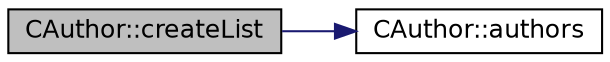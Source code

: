 digraph "CAuthor::createList"
{
 // LATEX_PDF_SIZE
  edge [fontname="Helvetica",fontsize="12",labelfontname="Helvetica",labelfontsize="12"];
  node [fontname="Helvetica",fontsize="12",shape=record];
  rankdir="LR";
  Node1 [label="CAuthor::createList",height=0.2,width=0.4,color="black", fillcolor="grey75", style="filled", fontcolor="black",tooltip=" "];
  Node1 -> Node2 [color="midnightblue",fontsize="12",style="solid",fontname="Helvetica"];
  Node2 [label="CAuthor::authors",height=0.2,width=0.4,color="black", fillcolor="white", style="filled",URL="$class_c_author.html#a529a6fd55cb713bd7275c13f23843258",tooltip=" "];
}
